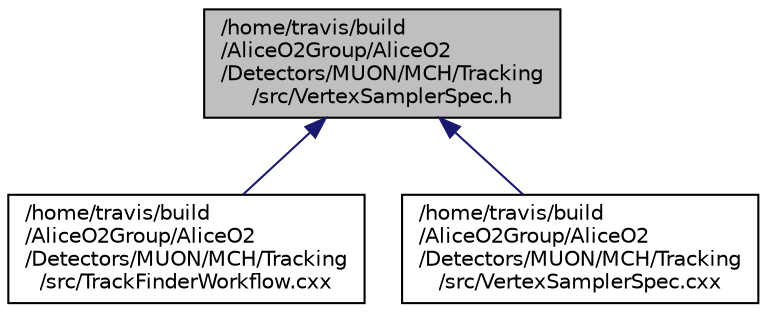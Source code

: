 digraph "/home/travis/build/AliceO2Group/AliceO2/Detectors/MUON/MCH/Tracking/src/VertexSamplerSpec.h"
{
 // INTERACTIVE_SVG=YES
  bgcolor="transparent";
  edge [fontname="Helvetica",fontsize="10",labelfontname="Helvetica",labelfontsize="10"];
  node [fontname="Helvetica",fontsize="10",shape=record];
  Node143 [label="/home/travis/build\l/AliceO2Group/AliceO2\l/Detectors/MUON/MCH/Tracking\l/src/VertexSamplerSpec.h",height=0.2,width=0.4,color="black", fillcolor="grey75", style="filled", fontcolor="black"];
  Node143 -> Node144 [dir="back",color="midnightblue",fontsize="10",style="solid",fontname="Helvetica"];
  Node144 [label="/home/travis/build\l/AliceO2Group/AliceO2\l/Detectors/MUON/MCH/Tracking\l/src/TrackFinderWorkflow.cxx",height=0.2,width=0.4,color="black",URL="$da/d8b/TrackFinderWorkflow_8cxx.html"];
  Node143 -> Node145 [dir="back",color="midnightblue",fontsize="10",style="solid",fontname="Helvetica"];
  Node145 [label="/home/travis/build\l/AliceO2Group/AliceO2\l/Detectors/MUON/MCH/Tracking\l/src/VertexSamplerSpec.cxx",height=0.2,width=0.4,color="black",URL="$d0/d9f/VertexSamplerSpec_8cxx.html",tooltip="Implementation of a data processor to read and send vertices. "];
}
